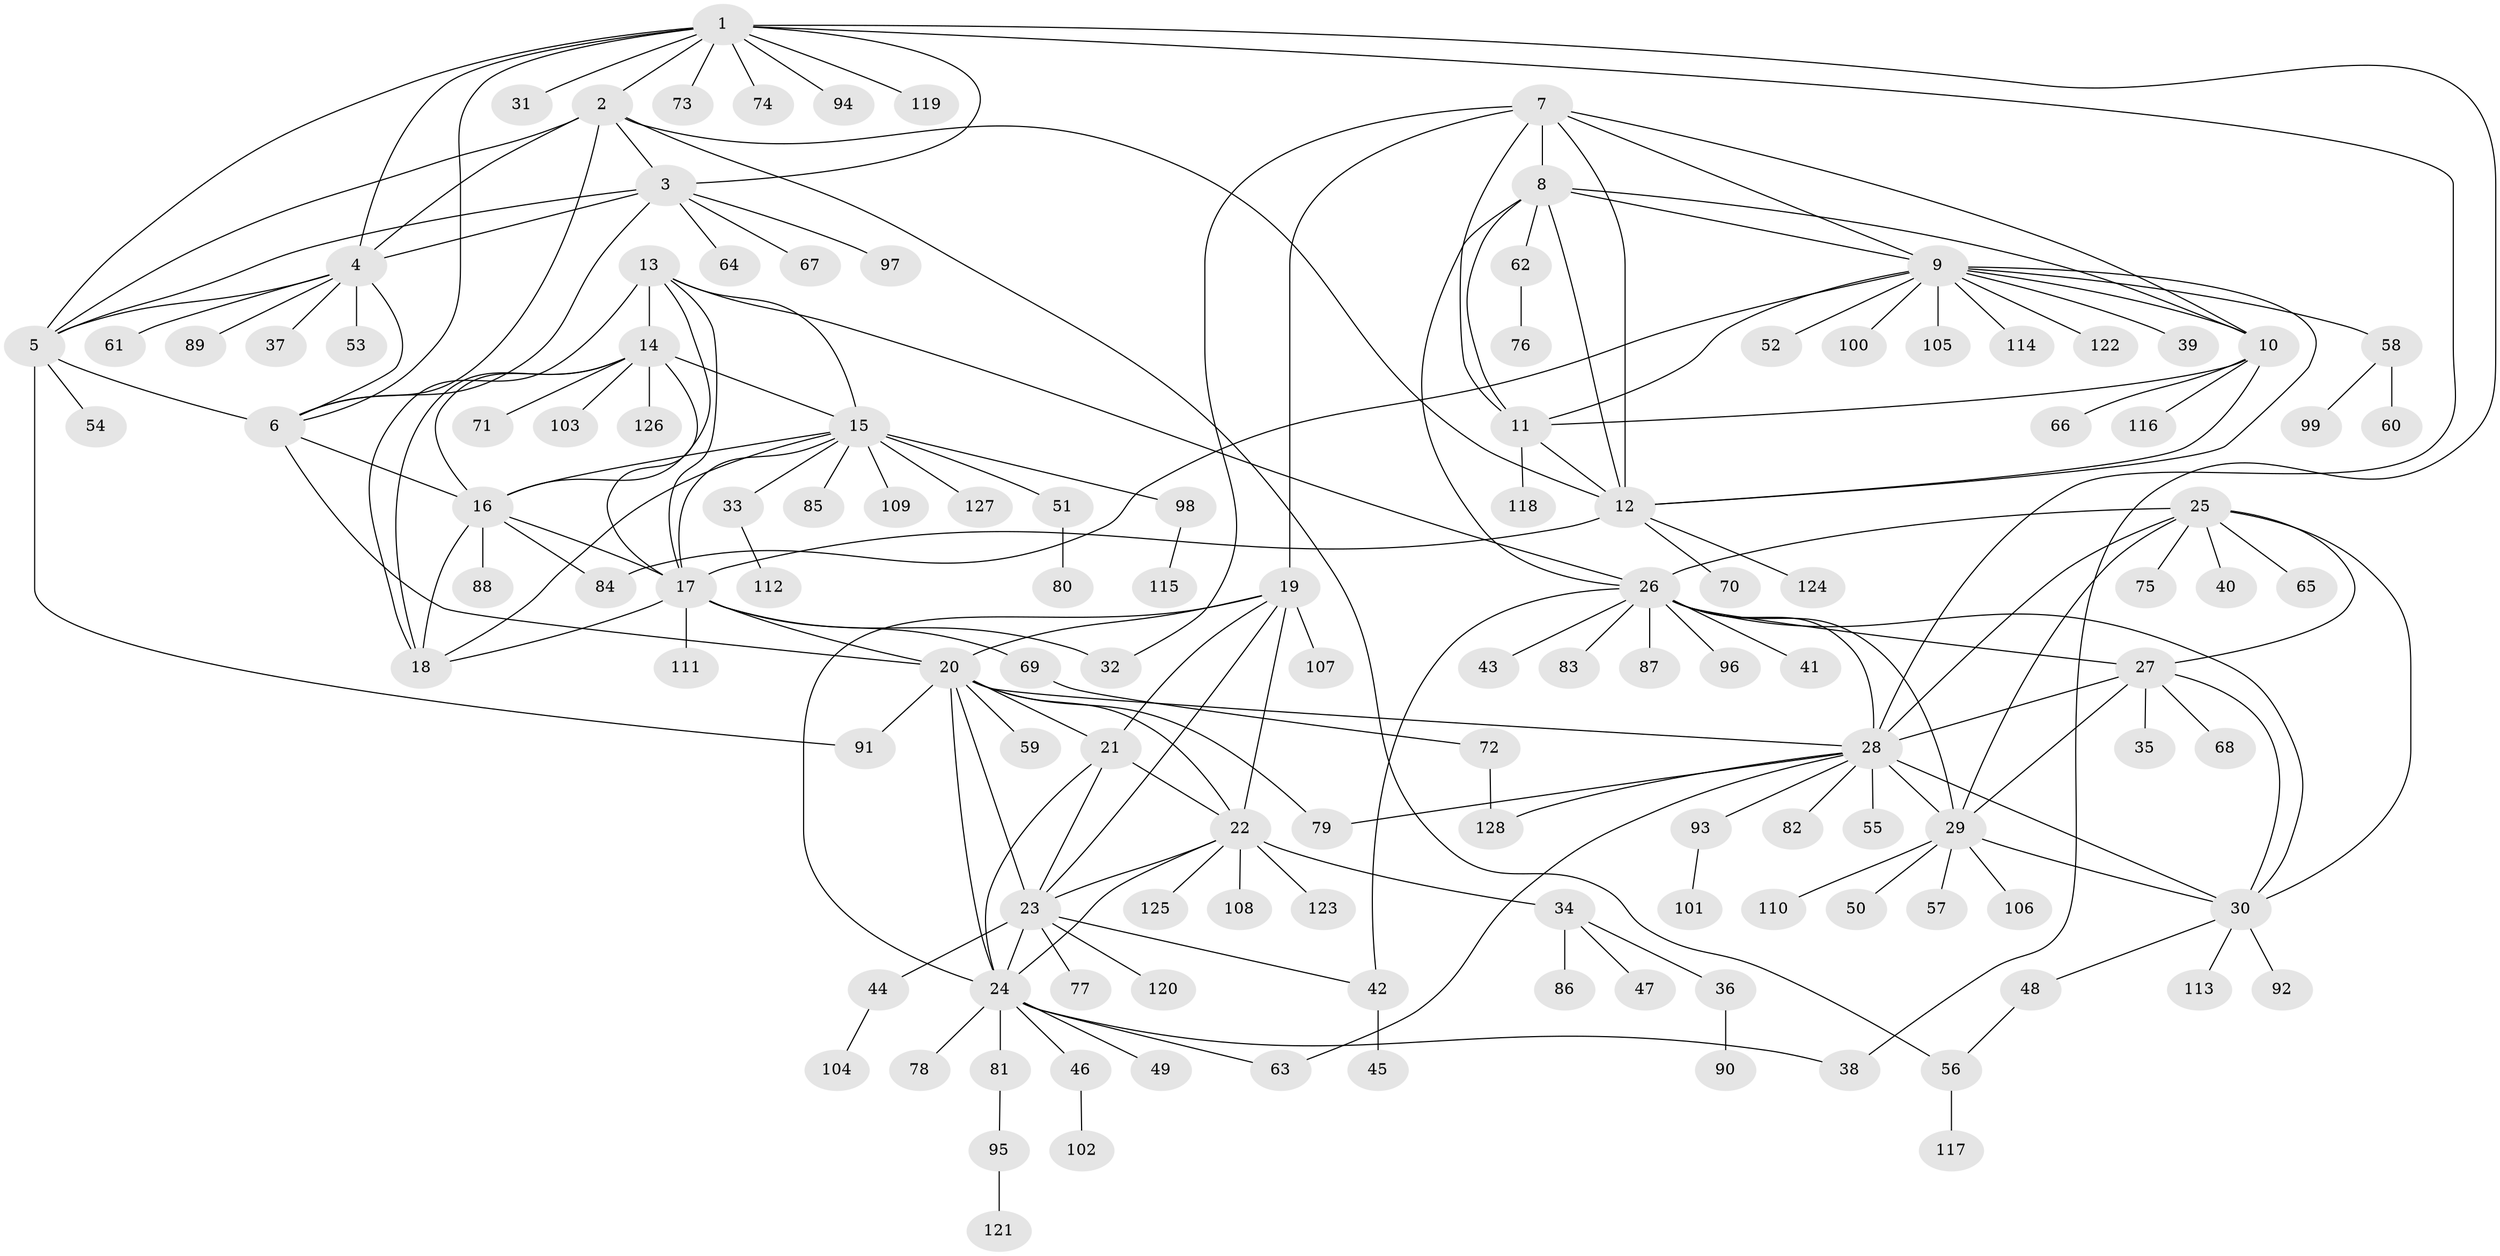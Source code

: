 // coarse degree distribution, {9: 0.05263157894736842, 5: 0.07894736842105263, 6: 0.02631578947368421, 7: 0.05263157894736842, 11: 0.02631578947368421, 3: 0.02631578947368421, 2: 0.02631578947368421, 15: 0.02631578947368421, 1: 0.6842105263157895}
// Generated by graph-tools (version 1.1) at 2025/19/03/04/25 18:19:53]
// undirected, 128 vertices, 192 edges
graph export_dot {
graph [start="1"]
  node [color=gray90,style=filled];
  1;
  2;
  3;
  4;
  5;
  6;
  7;
  8;
  9;
  10;
  11;
  12;
  13;
  14;
  15;
  16;
  17;
  18;
  19;
  20;
  21;
  22;
  23;
  24;
  25;
  26;
  27;
  28;
  29;
  30;
  31;
  32;
  33;
  34;
  35;
  36;
  37;
  38;
  39;
  40;
  41;
  42;
  43;
  44;
  45;
  46;
  47;
  48;
  49;
  50;
  51;
  52;
  53;
  54;
  55;
  56;
  57;
  58;
  59;
  60;
  61;
  62;
  63;
  64;
  65;
  66;
  67;
  68;
  69;
  70;
  71;
  72;
  73;
  74;
  75;
  76;
  77;
  78;
  79;
  80;
  81;
  82;
  83;
  84;
  85;
  86;
  87;
  88;
  89;
  90;
  91;
  92;
  93;
  94;
  95;
  96;
  97;
  98;
  99;
  100;
  101;
  102;
  103;
  104;
  105;
  106;
  107;
  108;
  109;
  110;
  111;
  112;
  113;
  114;
  115;
  116;
  117;
  118;
  119;
  120;
  121;
  122;
  123;
  124;
  125;
  126;
  127;
  128;
  1 -- 2;
  1 -- 3;
  1 -- 4;
  1 -- 5;
  1 -- 6;
  1 -- 28;
  1 -- 31;
  1 -- 38;
  1 -- 73;
  1 -- 74;
  1 -- 94;
  1 -- 119;
  2 -- 3;
  2 -- 4;
  2 -- 5;
  2 -- 6;
  2 -- 12;
  2 -- 56;
  3 -- 4;
  3 -- 5;
  3 -- 6;
  3 -- 64;
  3 -- 67;
  3 -- 97;
  4 -- 5;
  4 -- 6;
  4 -- 37;
  4 -- 53;
  4 -- 61;
  4 -- 89;
  5 -- 6;
  5 -- 54;
  5 -- 91;
  6 -- 16;
  6 -- 20;
  7 -- 8;
  7 -- 9;
  7 -- 10;
  7 -- 11;
  7 -- 12;
  7 -- 19;
  7 -- 32;
  8 -- 9;
  8 -- 10;
  8 -- 11;
  8 -- 12;
  8 -- 26;
  8 -- 62;
  9 -- 10;
  9 -- 11;
  9 -- 12;
  9 -- 39;
  9 -- 52;
  9 -- 58;
  9 -- 84;
  9 -- 100;
  9 -- 105;
  9 -- 114;
  9 -- 122;
  10 -- 11;
  10 -- 12;
  10 -- 66;
  10 -- 116;
  11 -- 12;
  11 -- 118;
  12 -- 17;
  12 -- 70;
  12 -- 124;
  13 -- 14;
  13 -- 15;
  13 -- 16;
  13 -- 17;
  13 -- 18;
  13 -- 26;
  14 -- 15;
  14 -- 16;
  14 -- 17;
  14 -- 18;
  14 -- 71;
  14 -- 103;
  14 -- 126;
  15 -- 16;
  15 -- 17;
  15 -- 18;
  15 -- 33;
  15 -- 51;
  15 -- 85;
  15 -- 98;
  15 -- 109;
  15 -- 127;
  16 -- 17;
  16 -- 18;
  16 -- 84;
  16 -- 88;
  17 -- 18;
  17 -- 20;
  17 -- 32;
  17 -- 69;
  17 -- 111;
  19 -- 20;
  19 -- 21;
  19 -- 22;
  19 -- 23;
  19 -- 24;
  19 -- 107;
  20 -- 21;
  20 -- 22;
  20 -- 23;
  20 -- 24;
  20 -- 28;
  20 -- 59;
  20 -- 79;
  20 -- 91;
  21 -- 22;
  21 -- 23;
  21 -- 24;
  22 -- 23;
  22 -- 24;
  22 -- 34;
  22 -- 108;
  22 -- 123;
  22 -- 125;
  23 -- 24;
  23 -- 42;
  23 -- 44;
  23 -- 77;
  23 -- 120;
  24 -- 38;
  24 -- 46;
  24 -- 49;
  24 -- 63;
  24 -- 78;
  24 -- 81;
  25 -- 26;
  25 -- 27;
  25 -- 28;
  25 -- 29;
  25 -- 30;
  25 -- 40;
  25 -- 65;
  25 -- 75;
  26 -- 27;
  26 -- 28;
  26 -- 29;
  26 -- 30;
  26 -- 41;
  26 -- 42;
  26 -- 43;
  26 -- 83;
  26 -- 87;
  26 -- 96;
  27 -- 28;
  27 -- 29;
  27 -- 30;
  27 -- 35;
  27 -- 68;
  28 -- 29;
  28 -- 30;
  28 -- 55;
  28 -- 63;
  28 -- 79;
  28 -- 82;
  28 -- 93;
  28 -- 128;
  29 -- 30;
  29 -- 50;
  29 -- 57;
  29 -- 106;
  29 -- 110;
  30 -- 48;
  30 -- 92;
  30 -- 113;
  33 -- 112;
  34 -- 36;
  34 -- 47;
  34 -- 86;
  36 -- 90;
  42 -- 45;
  44 -- 104;
  46 -- 102;
  48 -- 56;
  51 -- 80;
  56 -- 117;
  58 -- 60;
  58 -- 99;
  62 -- 76;
  69 -- 72;
  72 -- 128;
  81 -- 95;
  93 -- 101;
  95 -- 121;
  98 -- 115;
}
